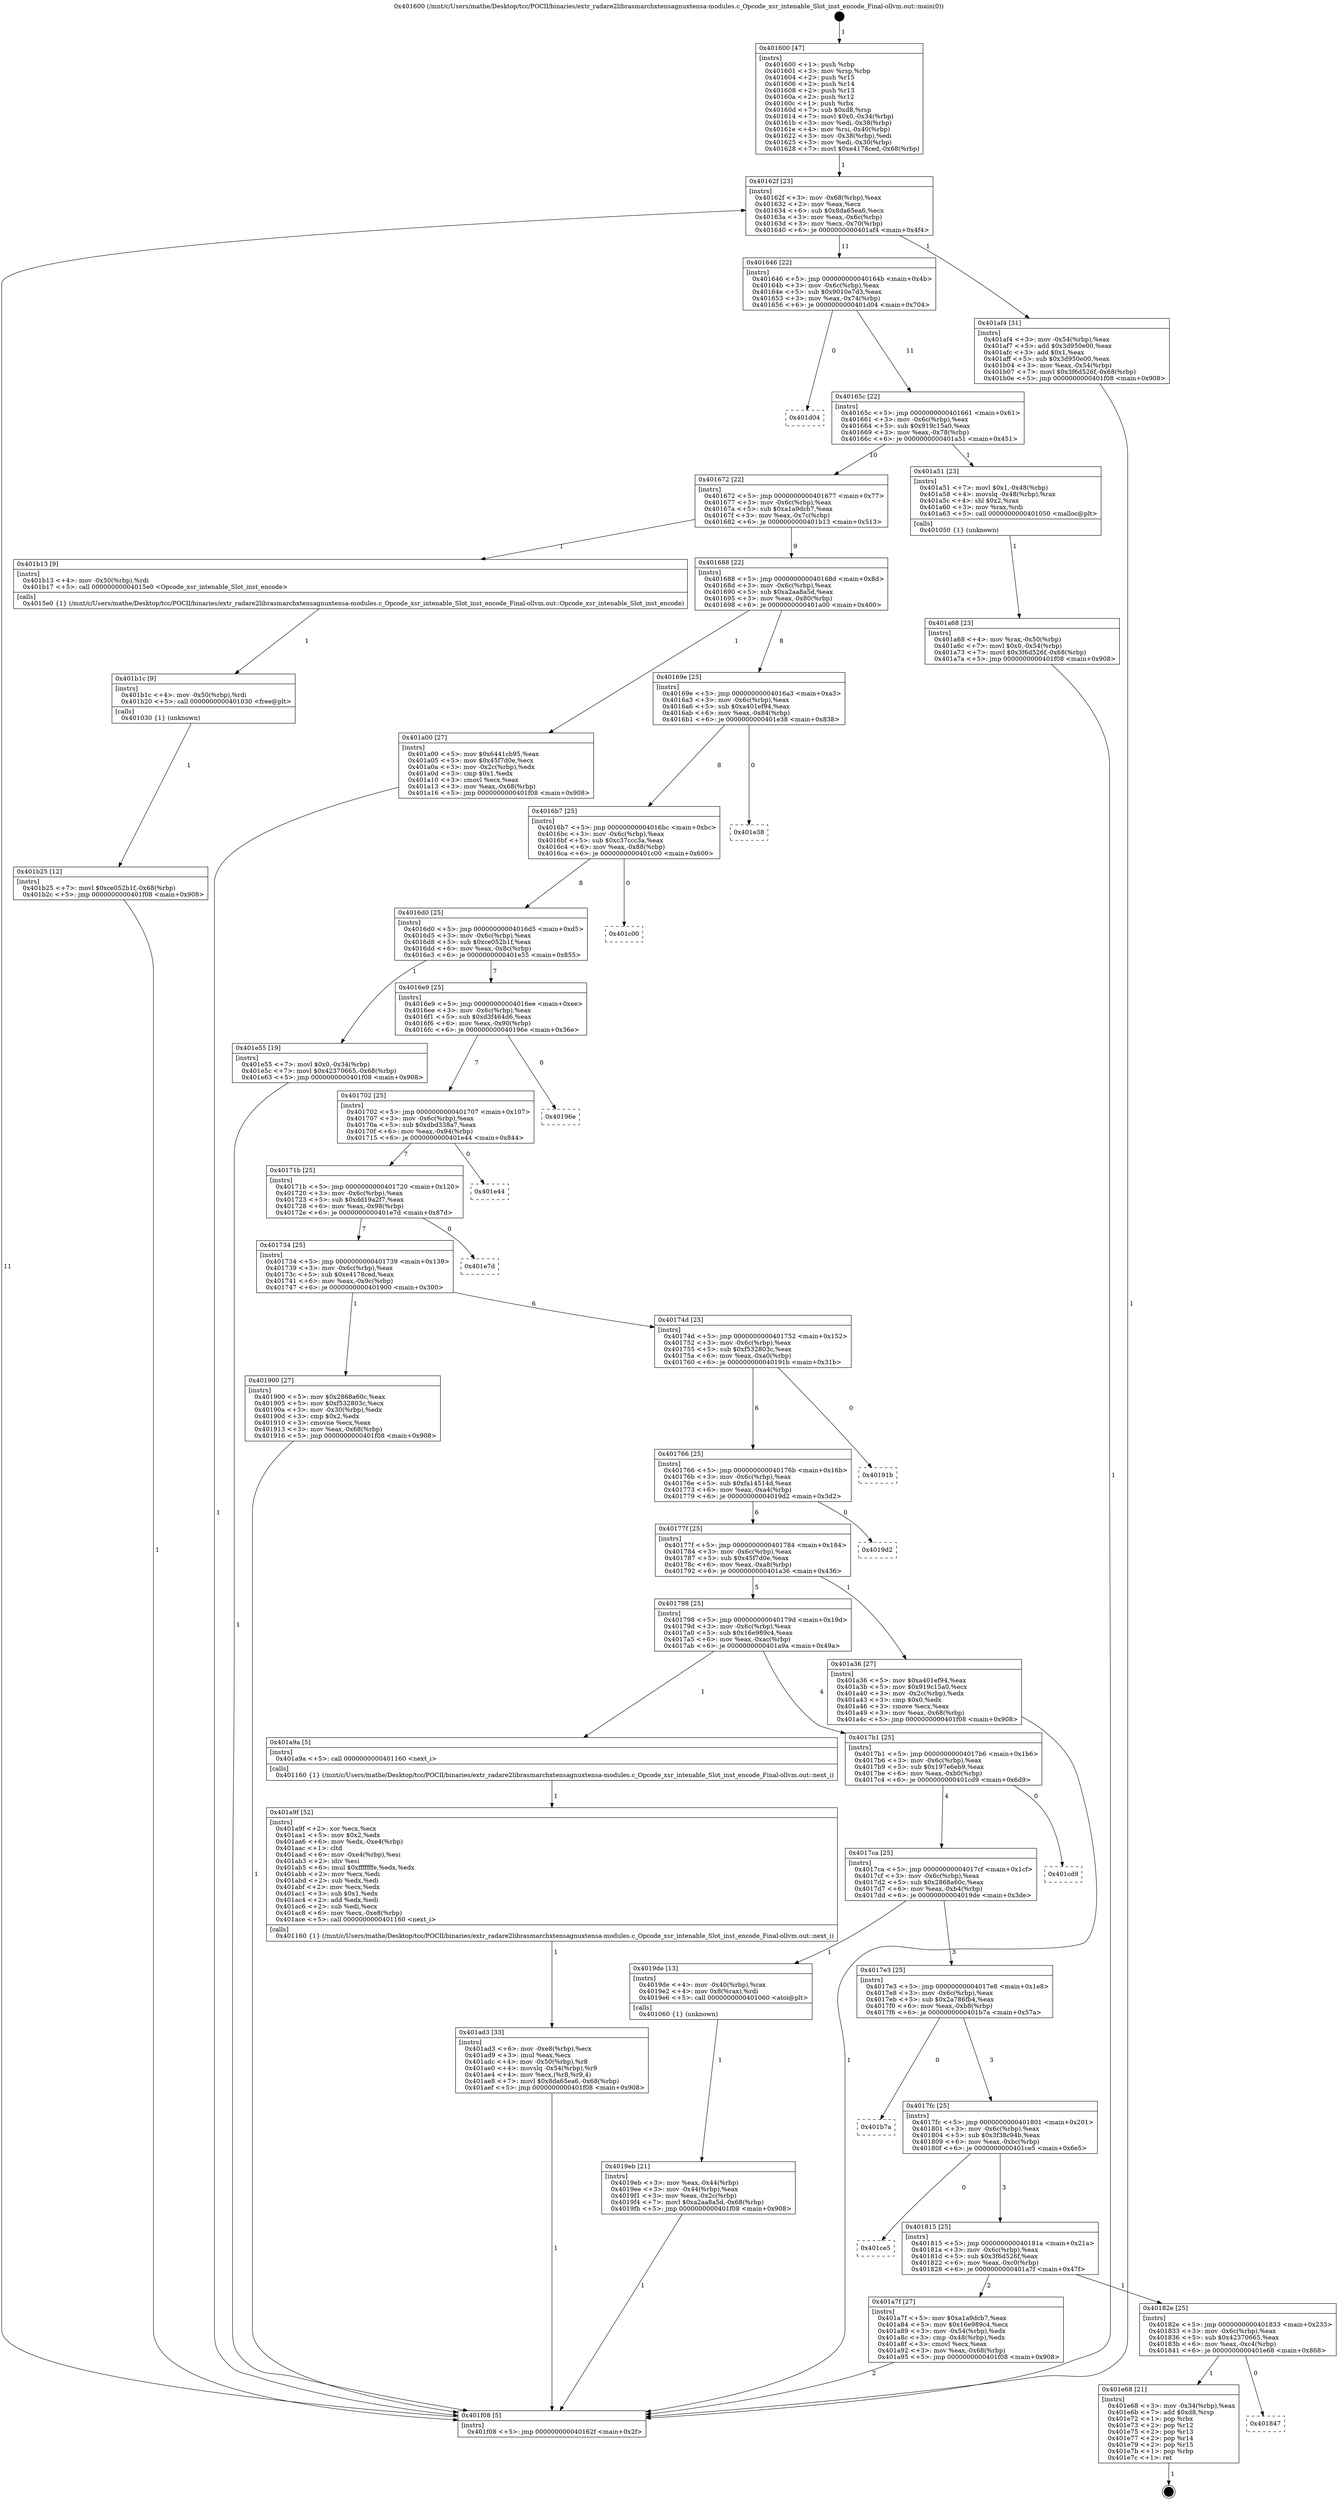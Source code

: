 digraph "0x401600" {
  label = "0x401600 (/mnt/c/Users/mathe/Desktop/tcc/POCII/binaries/extr_radare2librasmarchxtensagnuxtensa-modules.c_Opcode_xsr_intenable_Slot_inst_encode_Final-ollvm.out::main(0))"
  labelloc = "t"
  node[shape=record]

  Entry [label="",width=0.3,height=0.3,shape=circle,fillcolor=black,style=filled]
  "0x40162f" [label="{
     0x40162f [23]\l
     | [instrs]\l
     &nbsp;&nbsp;0x40162f \<+3\>: mov -0x68(%rbp),%eax\l
     &nbsp;&nbsp;0x401632 \<+2\>: mov %eax,%ecx\l
     &nbsp;&nbsp;0x401634 \<+6\>: sub $0x8da65ea6,%ecx\l
     &nbsp;&nbsp;0x40163a \<+3\>: mov %eax,-0x6c(%rbp)\l
     &nbsp;&nbsp;0x40163d \<+3\>: mov %ecx,-0x70(%rbp)\l
     &nbsp;&nbsp;0x401640 \<+6\>: je 0000000000401af4 \<main+0x4f4\>\l
  }"]
  "0x401af4" [label="{
     0x401af4 [31]\l
     | [instrs]\l
     &nbsp;&nbsp;0x401af4 \<+3\>: mov -0x54(%rbp),%eax\l
     &nbsp;&nbsp;0x401af7 \<+5\>: add $0x3d950e00,%eax\l
     &nbsp;&nbsp;0x401afc \<+3\>: add $0x1,%eax\l
     &nbsp;&nbsp;0x401aff \<+5\>: sub $0x3d950e00,%eax\l
     &nbsp;&nbsp;0x401b04 \<+3\>: mov %eax,-0x54(%rbp)\l
     &nbsp;&nbsp;0x401b07 \<+7\>: movl $0x3f6d526f,-0x68(%rbp)\l
     &nbsp;&nbsp;0x401b0e \<+5\>: jmp 0000000000401f08 \<main+0x908\>\l
  }"]
  "0x401646" [label="{
     0x401646 [22]\l
     | [instrs]\l
     &nbsp;&nbsp;0x401646 \<+5\>: jmp 000000000040164b \<main+0x4b\>\l
     &nbsp;&nbsp;0x40164b \<+3\>: mov -0x6c(%rbp),%eax\l
     &nbsp;&nbsp;0x40164e \<+5\>: sub $0x9010e7d3,%eax\l
     &nbsp;&nbsp;0x401653 \<+3\>: mov %eax,-0x74(%rbp)\l
     &nbsp;&nbsp;0x401656 \<+6\>: je 0000000000401d04 \<main+0x704\>\l
  }"]
  Exit [label="",width=0.3,height=0.3,shape=circle,fillcolor=black,style=filled,peripheries=2]
  "0x401d04" [label="{
     0x401d04\l
  }", style=dashed]
  "0x40165c" [label="{
     0x40165c [22]\l
     | [instrs]\l
     &nbsp;&nbsp;0x40165c \<+5\>: jmp 0000000000401661 \<main+0x61\>\l
     &nbsp;&nbsp;0x401661 \<+3\>: mov -0x6c(%rbp),%eax\l
     &nbsp;&nbsp;0x401664 \<+5\>: sub $0x919c15a0,%eax\l
     &nbsp;&nbsp;0x401669 \<+3\>: mov %eax,-0x78(%rbp)\l
     &nbsp;&nbsp;0x40166c \<+6\>: je 0000000000401a51 \<main+0x451\>\l
  }"]
  "0x401847" [label="{
     0x401847\l
  }", style=dashed]
  "0x401a51" [label="{
     0x401a51 [23]\l
     | [instrs]\l
     &nbsp;&nbsp;0x401a51 \<+7\>: movl $0x1,-0x48(%rbp)\l
     &nbsp;&nbsp;0x401a58 \<+4\>: movslq -0x48(%rbp),%rax\l
     &nbsp;&nbsp;0x401a5c \<+4\>: shl $0x2,%rax\l
     &nbsp;&nbsp;0x401a60 \<+3\>: mov %rax,%rdi\l
     &nbsp;&nbsp;0x401a63 \<+5\>: call 0000000000401050 \<malloc@plt\>\l
     | [calls]\l
     &nbsp;&nbsp;0x401050 \{1\} (unknown)\l
  }"]
  "0x401672" [label="{
     0x401672 [22]\l
     | [instrs]\l
     &nbsp;&nbsp;0x401672 \<+5\>: jmp 0000000000401677 \<main+0x77\>\l
     &nbsp;&nbsp;0x401677 \<+3\>: mov -0x6c(%rbp),%eax\l
     &nbsp;&nbsp;0x40167a \<+5\>: sub $0xa1a9dcb7,%eax\l
     &nbsp;&nbsp;0x40167f \<+3\>: mov %eax,-0x7c(%rbp)\l
     &nbsp;&nbsp;0x401682 \<+6\>: je 0000000000401b13 \<main+0x513\>\l
  }"]
  "0x401e68" [label="{
     0x401e68 [21]\l
     | [instrs]\l
     &nbsp;&nbsp;0x401e68 \<+3\>: mov -0x34(%rbp),%eax\l
     &nbsp;&nbsp;0x401e6b \<+7\>: add $0xd8,%rsp\l
     &nbsp;&nbsp;0x401e72 \<+1\>: pop %rbx\l
     &nbsp;&nbsp;0x401e73 \<+2\>: pop %r12\l
     &nbsp;&nbsp;0x401e75 \<+2\>: pop %r13\l
     &nbsp;&nbsp;0x401e77 \<+2\>: pop %r14\l
     &nbsp;&nbsp;0x401e79 \<+2\>: pop %r15\l
     &nbsp;&nbsp;0x401e7b \<+1\>: pop %rbp\l
     &nbsp;&nbsp;0x401e7c \<+1\>: ret\l
  }"]
  "0x401b13" [label="{
     0x401b13 [9]\l
     | [instrs]\l
     &nbsp;&nbsp;0x401b13 \<+4\>: mov -0x50(%rbp),%rdi\l
     &nbsp;&nbsp;0x401b17 \<+5\>: call 00000000004015e0 \<Opcode_xsr_intenable_Slot_inst_encode\>\l
     | [calls]\l
     &nbsp;&nbsp;0x4015e0 \{1\} (/mnt/c/Users/mathe/Desktop/tcc/POCII/binaries/extr_radare2librasmarchxtensagnuxtensa-modules.c_Opcode_xsr_intenable_Slot_inst_encode_Final-ollvm.out::Opcode_xsr_intenable_Slot_inst_encode)\l
  }"]
  "0x401688" [label="{
     0x401688 [22]\l
     | [instrs]\l
     &nbsp;&nbsp;0x401688 \<+5\>: jmp 000000000040168d \<main+0x8d\>\l
     &nbsp;&nbsp;0x40168d \<+3\>: mov -0x6c(%rbp),%eax\l
     &nbsp;&nbsp;0x401690 \<+5\>: sub $0xa2aa8a5d,%eax\l
     &nbsp;&nbsp;0x401695 \<+3\>: mov %eax,-0x80(%rbp)\l
     &nbsp;&nbsp;0x401698 \<+6\>: je 0000000000401a00 \<main+0x400\>\l
  }"]
  "0x401b25" [label="{
     0x401b25 [12]\l
     | [instrs]\l
     &nbsp;&nbsp;0x401b25 \<+7\>: movl $0xce052b1f,-0x68(%rbp)\l
     &nbsp;&nbsp;0x401b2c \<+5\>: jmp 0000000000401f08 \<main+0x908\>\l
  }"]
  "0x401a00" [label="{
     0x401a00 [27]\l
     | [instrs]\l
     &nbsp;&nbsp;0x401a00 \<+5\>: mov $0x6441cb95,%eax\l
     &nbsp;&nbsp;0x401a05 \<+5\>: mov $0x45f7d0e,%ecx\l
     &nbsp;&nbsp;0x401a0a \<+3\>: mov -0x2c(%rbp),%edx\l
     &nbsp;&nbsp;0x401a0d \<+3\>: cmp $0x1,%edx\l
     &nbsp;&nbsp;0x401a10 \<+3\>: cmovl %ecx,%eax\l
     &nbsp;&nbsp;0x401a13 \<+3\>: mov %eax,-0x68(%rbp)\l
     &nbsp;&nbsp;0x401a16 \<+5\>: jmp 0000000000401f08 \<main+0x908\>\l
  }"]
  "0x40169e" [label="{
     0x40169e [25]\l
     | [instrs]\l
     &nbsp;&nbsp;0x40169e \<+5\>: jmp 00000000004016a3 \<main+0xa3\>\l
     &nbsp;&nbsp;0x4016a3 \<+3\>: mov -0x6c(%rbp),%eax\l
     &nbsp;&nbsp;0x4016a6 \<+5\>: sub $0xa401ef94,%eax\l
     &nbsp;&nbsp;0x4016ab \<+6\>: mov %eax,-0x84(%rbp)\l
     &nbsp;&nbsp;0x4016b1 \<+6\>: je 0000000000401e38 \<main+0x838\>\l
  }"]
  "0x401b1c" [label="{
     0x401b1c [9]\l
     | [instrs]\l
     &nbsp;&nbsp;0x401b1c \<+4\>: mov -0x50(%rbp),%rdi\l
     &nbsp;&nbsp;0x401b20 \<+5\>: call 0000000000401030 \<free@plt\>\l
     | [calls]\l
     &nbsp;&nbsp;0x401030 \{1\} (unknown)\l
  }"]
  "0x401e38" [label="{
     0x401e38\l
  }", style=dashed]
  "0x4016b7" [label="{
     0x4016b7 [25]\l
     | [instrs]\l
     &nbsp;&nbsp;0x4016b7 \<+5\>: jmp 00000000004016bc \<main+0xbc\>\l
     &nbsp;&nbsp;0x4016bc \<+3\>: mov -0x6c(%rbp),%eax\l
     &nbsp;&nbsp;0x4016bf \<+5\>: sub $0xc37ccc3a,%eax\l
     &nbsp;&nbsp;0x4016c4 \<+6\>: mov %eax,-0x88(%rbp)\l
     &nbsp;&nbsp;0x4016ca \<+6\>: je 0000000000401c00 \<main+0x600\>\l
  }"]
  "0x401ad3" [label="{
     0x401ad3 [33]\l
     | [instrs]\l
     &nbsp;&nbsp;0x401ad3 \<+6\>: mov -0xe8(%rbp),%ecx\l
     &nbsp;&nbsp;0x401ad9 \<+3\>: imul %eax,%ecx\l
     &nbsp;&nbsp;0x401adc \<+4\>: mov -0x50(%rbp),%r8\l
     &nbsp;&nbsp;0x401ae0 \<+4\>: movslq -0x54(%rbp),%r9\l
     &nbsp;&nbsp;0x401ae4 \<+4\>: mov %ecx,(%r8,%r9,4)\l
     &nbsp;&nbsp;0x401ae8 \<+7\>: movl $0x8da65ea6,-0x68(%rbp)\l
     &nbsp;&nbsp;0x401aef \<+5\>: jmp 0000000000401f08 \<main+0x908\>\l
  }"]
  "0x401c00" [label="{
     0x401c00\l
  }", style=dashed]
  "0x4016d0" [label="{
     0x4016d0 [25]\l
     | [instrs]\l
     &nbsp;&nbsp;0x4016d0 \<+5\>: jmp 00000000004016d5 \<main+0xd5\>\l
     &nbsp;&nbsp;0x4016d5 \<+3\>: mov -0x6c(%rbp),%eax\l
     &nbsp;&nbsp;0x4016d8 \<+5\>: sub $0xce052b1f,%eax\l
     &nbsp;&nbsp;0x4016dd \<+6\>: mov %eax,-0x8c(%rbp)\l
     &nbsp;&nbsp;0x4016e3 \<+6\>: je 0000000000401e55 \<main+0x855\>\l
  }"]
  "0x401a9f" [label="{
     0x401a9f [52]\l
     | [instrs]\l
     &nbsp;&nbsp;0x401a9f \<+2\>: xor %ecx,%ecx\l
     &nbsp;&nbsp;0x401aa1 \<+5\>: mov $0x2,%edx\l
     &nbsp;&nbsp;0x401aa6 \<+6\>: mov %edx,-0xe4(%rbp)\l
     &nbsp;&nbsp;0x401aac \<+1\>: cltd\l
     &nbsp;&nbsp;0x401aad \<+6\>: mov -0xe4(%rbp),%esi\l
     &nbsp;&nbsp;0x401ab3 \<+2\>: idiv %esi\l
     &nbsp;&nbsp;0x401ab5 \<+6\>: imul $0xfffffffe,%edx,%edx\l
     &nbsp;&nbsp;0x401abb \<+2\>: mov %ecx,%edi\l
     &nbsp;&nbsp;0x401abd \<+2\>: sub %edx,%edi\l
     &nbsp;&nbsp;0x401abf \<+2\>: mov %ecx,%edx\l
     &nbsp;&nbsp;0x401ac1 \<+3\>: sub $0x1,%edx\l
     &nbsp;&nbsp;0x401ac4 \<+2\>: add %edx,%edi\l
     &nbsp;&nbsp;0x401ac6 \<+2\>: sub %edi,%ecx\l
     &nbsp;&nbsp;0x401ac8 \<+6\>: mov %ecx,-0xe8(%rbp)\l
     &nbsp;&nbsp;0x401ace \<+5\>: call 0000000000401160 \<next_i\>\l
     | [calls]\l
     &nbsp;&nbsp;0x401160 \{1\} (/mnt/c/Users/mathe/Desktop/tcc/POCII/binaries/extr_radare2librasmarchxtensagnuxtensa-modules.c_Opcode_xsr_intenable_Slot_inst_encode_Final-ollvm.out::next_i)\l
  }"]
  "0x401e55" [label="{
     0x401e55 [19]\l
     | [instrs]\l
     &nbsp;&nbsp;0x401e55 \<+7\>: movl $0x0,-0x34(%rbp)\l
     &nbsp;&nbsp;0x401e5c \<+7\>: movl $0x42370665,-0x68(%rbp)\l
     &nbsp;&nbsp;0x401e63 \<+5\>: jmp 0000000000401f08 \<main+0x908\>\l
  }"]
  "0x4016e9" [label="{
     0x4016e9 [25]\l
     | [instrs]\l
     &nbsp;&nbsp;0x4016e9 \<+5\>: jmp 00000000004016ee \<main+0xee\>\l
     &nbsp;&nbsp;0x4016ee \<+3\>: mov -0x6c(%rbp),%eax\l
     &nbsp;&nbsp;0x4016f1 \<+5\>: sub $0xd3f464d6,%eax\l
     &nbsp;&nbsp;0x4016f6 \<+6\>: mov %eax,-0x90(%rbp)\l
     &nbsp;&nbsp;0x4016fc \<+6\>: je 000000000040196e \<main+0x36e\>\l
  }"]
  "0x40182e" [label="{
     0x40182e [25]\l
     | [instrs]\l
     &nbsp;&nbsp;0x40182e \<+5\>: jmp 0000000000401833 \<main+0x233\>\l
     &nbsp;&nbsp;0x401833 \<+3\>: mov -0x6c(%rbp),%eax\l
     &nbsp;&nbsp;0x401836 \<+5\>: sub $0x42370665,%eax\l
     &nbsp;&nbsp;0x40183b \<+6\>: mov %eax,-0xc4(%rbp)\l
     &nbsp;&nbsp;0x401841 \<+6\>: je 0000000000401e68 \<main+0x868\>\l
  }"]
  "0x40196e" [label="{
     0x40196e\l
  }", style=dashed]
  "0x401702" [label="{
     0x401702 [25]\l
     | [instrs]\l
     &nbsp;&nbsp;0x401702 \<+5\>: jmp 0000000000401707 \<main+0x107\>\l
     &nbsp;&nbsp;0x401707 \<+3\>: mov -0x6c(%rbp),%eax\l
     &nbsp;&nbsp;0x40170a \<+5\>: sub $0xdbd338a7,%eax\l
     &nbsp;&nbsp;0x40170f \<+6\>: mov %eax,-0x94(%rbp)\l
     &nbsp;&nbsp;0x401715 \<+6\>: je 0000000000401e44 \<main+0x844\>\l
  }"]
  "0x401a7f" [label="{
     0x401a7f [27]\l
     | [instrs]\l
     &nbsp;&nbsp;0x401a7f \<+5\>: mov $0xa1a9dcb7,%eax\l
     &nbsp;&nbsp;0x401a84 \<+5\>: mov $0x16e989c4,%ecx\l
     &nbsp;&nbsp;0x401a89 \<+3\>: mov -0x54(%rbp),%edx\l
     &nbsp;&nbsp;0x401a8c \<+3\>: cmp -0x48(%rbp),%edx\l
     &nbsp;&nbsp;0x401a8f \<+3\>: cmovl %ecx,%eax\l
     &nbsp;&nbsp;0x401a92 \<+3\>: mov %eax,-0x68(%rbp)\l
     &nbsp;&nbsp;0x401a95 \<+5\>: jmp 0000000000401f08 \<main+0x908\>\l
  }"]
  "0x401e44" [label="{
     0x401e44\l
  }", style=dashed]
  "0x40171b" [label="{
     0x40171b [25]\l
     | [instrs]\l
     &nbsp;&nbsp;0x40171b \<+5\>: jmp 0000000000401720 \<main+0x120\>\l
     &nbsp;&nbsp;0x401720 \<+3\>: mov -0x6c(%rbp),%eax\l
     &nbsp;&nbsp;0x401723 \<+5\>: sub $0xdd19a2f7,%eax\l
     &nbsp;&nbsp;0x401728 \<+6\>: mov %eax,-0x98(%rbp)\l
     &nbsp;&nbsp;0x40172e \<+6\>: je 0000000000401e7d \<main+0x87d\>\l
  }"]
  "0x401815" [label="{
     0x401815 [25]\l
     | [instrs]\l
     &nbsp;&nbsp;0x401815 \<+5\>: jmp 000000000040181a \<main+0x21a\>\l
     &nbsp;&nbsp;0x40181a \<+3\>: mov -0x6c(%rbp),%eax\l
     &nbsp;&nbsp;0x40181d \<+5\>: sub $0x3f6d526f,%eax\l
     &nbsp;&nbsp;0x401822 \<+6\>: mov %eax,-0xc0(%rbp)\l
     &nbsp;&nbsp;0x401828 \<+6\>: je 0000000000401a7f \<main+0x47f\>\l
  }"]
  "0x401e7d" [label="{
     0x401e7d\l
  }", style=dashed]
  "0x401734" [label="{
     0x401734 [25]\l
     | [instrs]\l
     &nbsp;&nbsp;0x401734 \<+5\>: jmp 0000000000401739 \<main+0x139\>\l
     &nbsp;&nbsp;0x401739 \<+3\>: mov -0x6c(%rbp),%eax\l
     &nbsp;&nbsp;0x40173c \<+5\>: sub $0xe4178ced,%eax\l
     &nbsp;&nbsp;0x401741 \<+6\>: mov %eax,-0x9c(%rbp)\l
     &nbsp;&nbsp;0x401747 \<+6\>: je 0000000000401900 \<main+0x300\>\l
  }"]
  "0x401ce5" [label="{
     0x401ce5\l
  }", style=dashed]
  "0x401900" [label="{
     0x401900 [27]\l
     | [instrs]\l
     &nbsp;&nbsp;0x401900 \<+5\>: mov $0x2868a60c,%eax\l
     &nbsp;&nbsp;0x401905 \<+5\>: mov $0xf532803c,%ecx\l
     &nbsp;&nbsp;0x40190a \<+3\>: mov -0x30(%rbp),%edx\l
     &nbsp;&nbsp;0x40190d \<+3\>: cmp $0x2,%edx\l
     &nbsp;&nbsp;0x401910 \<+3\>: cmovne %ecx,%eax\l
     &nbsp;&nbsp;0x401913 \<+3\>: mov %eax,-0x68(%rbp)\l
     &nbsp;&nbsp;0x401916 \<+5\>: jmp 0000000000401f08 \<main+0x908\>\l
  }"]
  "0x40174d" [label="{
     0x40174d [25]\l
     | [instrs]\l
     &nbsp;&nbsp;0x40174d \<+5\>: jmp 0000000000401752 \<main+0x152\>\l
     &nbsp;&nbsp;0x401752 \<+3\>: mov -0x6c(%rbp),%eax\l
     &nbsp;&nbsp;0x401755 \<+5\>: sub $0xf532803c,%eax\l
     &nbsp;&nbsp;0x40175a \<+6\>: mov %eax,-0xa0(%rbp)\l
     &nbsp;&nbsp;0x401760 \<+6\>: je 000000000040191b \<main+0x31b\>\l
  }"]
  "0x401f08" [label="{
     0x401f08 [5]\l
     | [instrs]\l
     &nbsp;&nbsp;0x401f08 \<+5\>: jmp 000000000040162f \<main+0x2f\>\l
  }"]
  "0x401600" [label="{
     0x401600 [47]\l
     | [instrs]\l
     &nbsp;&nbsp;0x401600 \<+1\>: push %rbp\l
     &nbsp;&nbsp;0x401601 \<+3\>: mov %rsp,%rbp\l
     &nbsp;&nbsp;0x401604 \<+2\>: push %r15\l
     &nbsp;&nbsp;0x401606 \<+2\>: push %r14\l
     &nbsp;&nbsp;0x401608 \<+2\>: push %r13\l
     &nbsp;&nbsp;0x40160a \<+2\>: push %r12\l
     &nbsp;&nbsp;0x40160c \<+1\>: push %rbx\l
     &nbsp;&nbsp;0x40160d \<+7\>: sub $0xd8,%rsp\l
     &nbsp;&nbsp;0x401614 \<+7\>: movl $0x0,-0x34(%rbp)\l
     &nbsp;&nbsp;0x40161b \<+3\>: mov %edi,-0x38(%rbp)\l
     &nbsp;&nbsp;0x40161e \<+4\>: mov %rsi,-0x40(%rbp)\l
     &nbsp;&nbsp;0x401622 \<+3\>: mov -0x38(%rbp),%edi\l
     &nbsp;&nbsp;0x401625 \<+3\>: mov %edi,-0x30(%rbp)\l
     &nbsp;&nbsp;0x401628 \<+7\>: movl $0xe4178ced,-0x68(%rbp)\l
  }"]
  "0x4017fc" [label="{
     0x4017fc [25]\l
     | [instrs]\l
     &nbsp;&nbsp;0x4017fc \<+5\>: jmp 0000000000401801 \<main+0x201\>\l
     &nbsp;&nbsp;0x401801 \<+3\>: mov -0x6c(%rbp),%eax\l
     &nbsp;&nbsp;0x401804 \<+5\>: sub $0x3f38c94b,%eax\l
     &nbsp;&nbsp;0x401809 \<+6\>: mov %eax,-0xbc(%rbp)\l
     &nbsp;&nbsp;0x40180f \<+6\>: je 0000000000401ce5 \<main+0x6e5\>\l
  }"]
  "0x40191b" [label="{
     0x40191b\l
  }", style=dashed]
  "0x401766" [label="{
     0x401766 [25]\l
     | [instrs]\l
     &nbsp;&nbsp;0x401766 \<+5\>: jmp 000000000040176b \<main+0x16b\>\l
     &nbsp;&nbsp;0x40176b \<+3\>: mov -0x6c(%rbp),%eax\l
     &nbsp;&nbsp;0x40176e \<+5\>: sub $0xfa14514d,%eax\l
     &nbsp;&nbsp;0x401773 \<+6\>: mov %eax,-0xa4(%rbp)\l
     &nbsp;&nbsp;0x401779 \<+6\>: je 00000000004019d2 \<main+0x3d2\>\l
  }"]
  "0x401b7a" [label="{
     0x401b7a\l
  }", style=dashed]
  "0x4019d2" [label="{
     0x4019d2\l
  }", style=dashed]
  "0x40177f" [label="{
     0x40177f [25]\l
     | [instrs]\l
     &nbsp;&nbsp;0x40177f \<+5\>: jmp 0000000000401784 \<main+0x184\>\l
     &nbsp;&nbsp;0x401784 \<+3\>: mov -0x6c(%rbp),%eax\l
     &nbsp;&nbsp;0x401787 \<+5\>: sub $0x45f7d0e,%eax\l
     &nbsp;&nbsp;0x40178c \<+6\>: mov %eax,-0xa8(%rbp)\l
     &nbsp;&nbsp;0x401792 \<+6\>: je 0000000000401a36 \<main+0x436\>\l
  }"]
  "0x401a68" [label="{
     0x401a68 [23]\l
     | [instrs]\l
     &nbsp;&nbsp;0x401a68 \<+4\>: mov %rax,-0x50(%rbp)\l
     &nbsp;&nbsp;0x401a6c \<+7\>: movl $0x0,-0x54(%rbp)\l
     &nbsp;&nbsp;0x401a73 \<+7\>: movl $0x3f6d526f,-0x68(%rbp)\l
     &nbsp;&nbsp;0x401a7a \<+5\>: jmp 0000000000401f08 \<main+0x908\>\l
  }"]
  "0x401a36" [label="{
     0x401a36 [27]\l
     | [instrs]\l
     &nbsp;&nbsp;0x401a36 \<+5\>: mov $0xa401ef94,%eax\l
     &nbsp;&nbsp;0x401a3b \<+5\>: mov $0x919c15a0,%ecx\l
     &nbsp;&nbsp;0x401a40 \<+3\>: mov -0x2c(%rbp),%edx\l
     &nbsp;&nbsp;0x401a43 \<+3\>: cmp $0x0,%edx\l
     &nbsp;&nbsp;0x401a46 \<+3\>: cmove %ecx,%eax\l
     &nbsp;&nbsp;0x401a49 \<+3\>: mov %eax,-0x68(%rbp)\l
     &nbsp;&nbsp;0x401a4c \<+5\>: jmp 0000000000401f08 \<main+0x908\>\l
  }"]
  "0x401798" [label="{
     0x401798 [25]\l
     | [instrs]\l
     &nbsp;&nbsp;0x401798 \<+5\>: jmp 000000000040179d \<main+0x19d\>\l
     &nbsp;&nbsp;0x40179d \<+3\>: mov -0x6c(%rbp),%eax\l
     &nbsp;&nbsp;0x4017a0 \<+5\>: sub $0x16e989c4,%eax\l
     &nbsp;&nbsp;0x4017a5 \<+6\>: mov %eax,-0xac(%rbp)\l
     &nbsp;&nbsp;0x4017ab \<+6\>: je 0000000000401a9a \<main+0x49a\>\l
  }"]
  "0x4019eb" [label="{
     0x4019eb [21]\l
     | [instrs]\l
     &nbsp;&nbsp;0x4019eb \<+3\>: mov %eax,-0x44(%rbp)\l
     &nbsp;&nbsp;0x4019ee \<+3\>: mov -0x44(%rbp),%eax\l
     &nbsp;&nbsp;0x4019f1 \<+3\>: mov %eax,-0x2c(%rbp)\l
     &nbsp;&nbsp;0x4019f4 \<+7\>: movl $0xa2aa8a5d,-0x68(%rbp)\l
     &nbsp;&nbsp;0x4019fb \<+5\>: jmp 0000000000401f08 \<main+0x908\>\l
  }"]
  "0x401a9a" [label="{
     0x401a9a [5]\l
     | [instrs]\l
     &nbsp;&nbsp;0x401a9a \<+5\>: call 0000000000401160 \<next_i\>\l
     | [calls]\l
     &nbsp;&nbsp;0x401160 \{1\} (/mnt/c/Users/mathe/Desktop/tcc/POCII/binaries/extr_radare2librasmarchxtensagnuxtensa-modules.c_Opcode_xsr_intenable_Slot_inst_encode_Final-ollvm.out::next_i)\l
  }"]
  "0x4017b1" [label="{
     0x4017b1 [25]\l
     | [instrs]\l
     &nbsp;&nbsp;0x4017b1 \<+5\>: jmp 00000000004017b6 \<main+0x1b6\>\l
     &nbsp;&nbsp;0x4017b6 \<+3\>: mov -0x6c(%rbp),%eax\l
     &nbsp;&nbsp;0x4017b9 \<+5\>: sub $0x197e6eb9,%eax\l
     &nbsp;&nbsp;0x4017be \<+6\>: mov %eax,-0xb0(%rbp)\l
     &nbsp;&nbsp;0x4017c4 \<+6\>: je 0000000000401cd9 \<main+0x6d9\>\l
  }"]
  "0x4017e3" [label="{
     0x4017e3 [25]\l
     | [instrs]\l
     &nbsp;&nbsp;0x4017e3 \<+5\>: jmp 00000000004017e8 \<main+0x1e8\>\l
     &nbsp;&nbsp;0x4017e8 \<+3\>: mov -0x6c(%rbp),%eax\l
     &nbsp;&nbsp;0x4017eb \<+5\>: sub $0x2a786fb4,%eax\l
     &nbsp;&nbsp;0x4017f0 \<+6\>: mov %eax,-0xb8(%rbp)\l
     &nbsp;&nbsp;0x4017f6 \<+6\>: je 0000000000401b7a \<main+0x57a\>\l
  }"]
  "0x401cd9" [label="{
     0x401cd9\l
  }", style=dashed]
  "0x4017ca" [label="{
     0x4017ca [25]\l
     | [instrs]\l
     &nbsp;&nbsp;0x4017ca \<+5\>: jmp 00000000004017cf \<main+0x1cf\>\l
     &nbsp;&nbsp;0x4017cf \<+3\>: mov -0x6c(%rbp),%eax\l
     &nbsp;&nbsp;0x4017d2 \<+5\>: sub $0x2868a60c,%eax\l
     &nbsp;&nbsp;0x4017d7 \<+6\>: mov %eax,-0xb4(%rbp)\l
     &nbsp;&nbsp;0x4017dd \<+6\>: je 00000000004019de \<main+0x3de\>\l
  }"]
  "0x4019de" [label="{
     0x4019de [13]\l
     | [instrs]\l
     &nbsp;&nbsp;0x4019de \<+4\>: mov -0x40(%rbp),%rax\l
     &nbsp;&nbsp;0x4019e2 \<+4\>: mov 0x8(%rax),%rdi\l
     &nbsp;&nbsp;0x4019e6 \<+5\>: call 0000000000401060 \<atoi@plt\>\l
     | [calls]\l
     &nbsp;&nbsp;0x401060 \{1\} (unknown)\l
  }"]
  Entry -> "0x401600" [label=" 1"]
  "0x40162f" -> "0x401af4" [label=" 1"]
  "0x40162f" -> "0x401646" [label=" 11"]
  "0x401e68" -> Exit [label=" 1"]
  "0x401646" -> "0x401d04" [label=" 0"]
  "0x401646" -> "0x40165c" [label=" 11"]
  "0x40182e" -> "0x401847" [label=" 0"]
  "0x40165c" -> "0x401a51" [label=" 1"]
  "0x40165c" -> "0x401672" [label=" 10"]
  "0x40182e" -> "0x401e68" [label=" 1"]
  "0x401672" -> "0x401b13" [label=" 1"]
  "0x401672" -> "0x401688" [label=" 9"]
  "0x401e55" -> "0x401f08" [label=" 1"]
  "0x401688" -> "0x401a00" [label=" 1"]
  "0x401688" -> "0x40169e" [label=" 8"]
  "0x401b25" -> "0x401f08" [label=" 1"]
  "0x40169e" -> "0x401e38" [label=" 0"]
  "0x40169e" -> "0x4016b7" [label=" 8"]
  "0x401b1c" -> "0x401b25" [label=" 1"]
  "0x4016b7" -> "0x401c00" [label=" 0"]
  "0x4016b7" -> "0x4016d0" [label=" 8"]
  "0x401b13" -> "0x401b1c" [label=" 1"]
  "0x4016d0" -> "0x401e55" [label=" 1"]
  "0x4016d0" -> "0x4016e9" [label=" 7"]
  "0x401af4" -> "0x401f08" [label=" 1"]
  "0x4016e9" -> "0x40196e" [label=" 0"]
  "0x4016e9" -> "0x401702" [label=" 7"]
  "0x401ad3" -> "0x401f08" [label=" 1"]
  "0x401702" -> "0x401e44" [label=" 0"]
  "0x401702" -> "0x40171b" [label=" 7"]
  "0x401a9f" -> "0x401ad3" [label=" 1"]
  "0x40171b" -> "0x401e7d" [label=" 0"]
  "0x40171b" -> "0x401734" [label=" 7"]
  "0x401a7f" -> "0x401f08" [label=" 2"]
  "0x401734" -> "0x401900" [label=" 1"]
  "0x401734" -> "0x40174d" [label=" 6"]
  "0x401900" -> "0x401f08" [label=" 1"]
  "0x401600" -> "0x40162f" [label=" 1"]
  "0x401f08" -> "0x40162f" [label=" 11"]
  "0x401815" -> "0x40182e" [label=" 1"]
  "0x40174d" -> "0x40191b" [label=" 0"]
  "0x40174d" -> "0x401766" [label=" 6"]
  "0x401a9a" -> "0x401a9f" [label=" 1"]
  "0x401766" -> "0x4019d2" [label=" 0"]
  "0x401766" -> "0x40177f" [label=" 6"]
  "0x4017fc" -> "0x401815" [label=" 3"]
  "0x40177f" -> "0x401a36" [label=" 1"]
  "0x40177f" -> "0x401798" [label=" 5"]
  "0x401815" -> "0x401a7f" [label=" 2"]
  "0x401798" -> "0x401a9a" [label=" 1"]
  "0x401798" -> "0x4017b1" [label=" 4"]
  "0x4017e3" -> "0x4017fc" [label=" 3"]
  "0x4017b1" -> "0x401cd9" [label=" 0"]
  "0x4017b1" -> "0x4017ca" [label=" 4"]
  "0x4017e3" -> "0x401b7a" [label=" 0"]
  "0x4017ca" -> "0x4019de" [label=" 1"]
  "0x4017ca" -> "0x4017e3" [label=" 3"]
  "0x4019de" -> "0x4019eb" [label=" 1"]
  "0x4019eb" -> "0x401f08" [label=" 1"]
  "0x401a00" -> "0x401f08" [label=" 1"]
  "0x401a36" -> "0x401f08" [label=" 1"]
  "0x401a51" -> "0x401a68" [label=" 1"]
  "0x401a68" -> "0x401f08" [label=" 1"]
  "0x4017fc" -> "0x401ce5" [label=" 0"]
}
